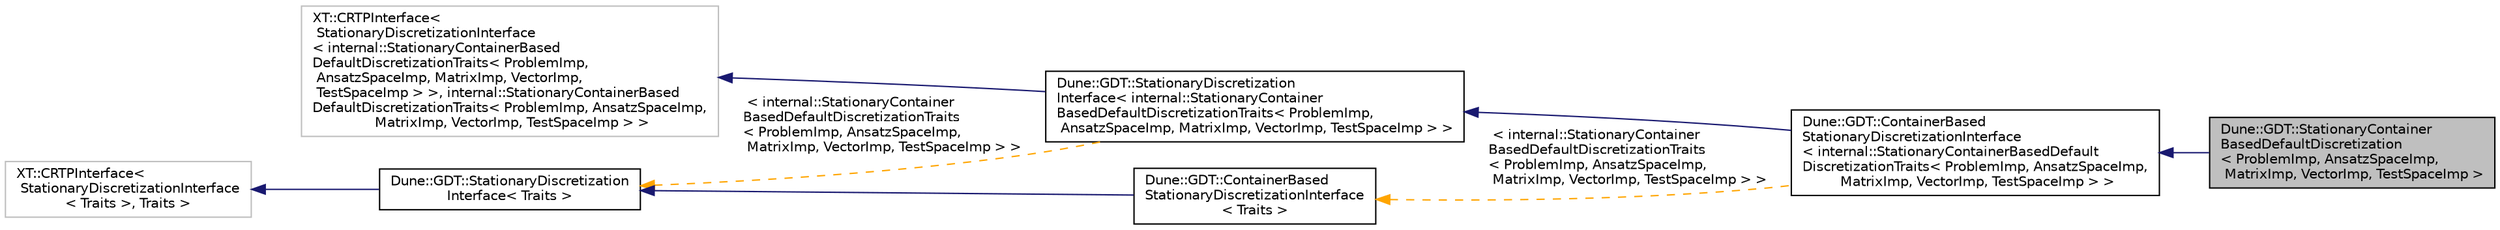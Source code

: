digraph "Dune::GDT::StationaryContainerBasedDefaultDiscretization&lt; ProblemImp, AnsatzSpaceImp, MatrixImp, VectorImp, TestSpaceImp &gt;"
{
  edge [fontname="Helvetica",fontsize="10",labelfontname="Helvetica",labelfontsize="10"];
  node [fontname="Helvetica",fontsize="10",shape=record];
  rankdir="LR";
  Node1 [label="Dune::GDT::StationaryContainer\lBasedDefaultDiscretization\l\< ProblemImp, AnsatzSpaceImp,\l MatrixImp, VectorImp, TestSpaceImp \>",height=0.2,width=0.4,color="black", fillcolor="grey75", style="filled", fontcolor="black"];
  Node2 -> Node1 [dir="back",color="midnightblue",fontsize="10",style="solid",fontname="Helvetica"];
  Node2 [label="Dune::GDT::ContainerBased\lStationaryDiscretizationInterface\l\< internal::StationaryContainerBasedDefault\lDiscretizationTraits\< ProblemImp, AnsatzSpaceImp,\l MatrixImp, VectorImp, TestSpaceImp \> \>",height=0.2,width=0.4,color="black", fillcolor="white", style="filled",URL="$a00079.html"];
  Node3 -> Node2 [dir="back",color="midnightblue",fontsize="10",style="solid",fontname="Helvetica"];
  Node3 [label="Dune::GDT::StationaryDiscretization\lInterface\< internal::StationaryContainer\lBasedDefaultDiscretizationTraits\< ProblemImp,\l AnsatzSpaceImp, MatrixImp, VectorImp, TestSpaceImp \> \>",height=0.2,width=0.4,color="black", fillcolor="white", style="filled",URL="$a00449.html"];
  Node4 -> Node3 [dir="back",color="midnightblue",fontsize="10",style="solid",fontname="Helvetica"];
  Node4 [label="XT::CRTPInterface\<\l StationaryDiscretizationInterface\l\< internal::StationaryContainerBased\lDefaultDiscretizationTraits\< ProblemImp,\l AnsatzSpaceImp, MatrixImp, VectorImp,\l TestSpaceImp \> \>, internal::StationaryContainerBased\lDefaultDiscretizationTraits\< ProblemImp, AnsatzSpaceImp,\l MatrixImp, VectorImp, TestSpaceImp \> \>",height=0.2,width=0.4,color="grey75", fillcolor="white", style="filled"];
  Node5 -> Node3 [dir="back",color="orange",fontsize="10",style="dashed",label=" \< internal::StationaryContainer\lBasedDefaultDiscretizationTraits\l\< ProblemImp, AnsatzSpaceImp,\l MatrixImp, VectorImp, TestSpaceImp \> \>" ,fontname="Helvetica"];
  Node5 [label="Dune::GDT::StationaryDiscretization\lInterface\< Traits \>",height=0.2,width=0.4,color="black", fillcolor="white", style="filled",URL="$a00449.html"];
  Node6 -> Node5 [dir="back",color="midnightblue",fontsize="10",style="solid",fontname="Helvetica"];
  Node6 [label="XT::CRTPInterface\<\l StationaryDiscretizationInterface\l\< Traits \>, Traits \>",height=0.2,width=0.4,color="grey75", fillcolor="white", style="filled"];
  Node7 -> Node2 [dir="back",color="orange",fontsize="10",style="dashed",label=" \< internal::StationaryContainer\lBasedDefaultDiscretizationTraits\l\< ProblemImp, AnsatzSpaceImp,\l MatrixImp, VectorImp, TestSpaceImp \> \>" ,fontname="Helvetica"];
  Node7 [label="Dune::GDT::ContainerBased\lStationaryDiscretizationInterface\l\< Traits \>",height=0.2,width=0.4,color="black", fillcolor="white", style="filled",URL="$a00079.html"];
  Node5 -> Node7 [dir="back",color="midnightblue",fontsize="10",style="solid",fontname="Helvetica"];
}
